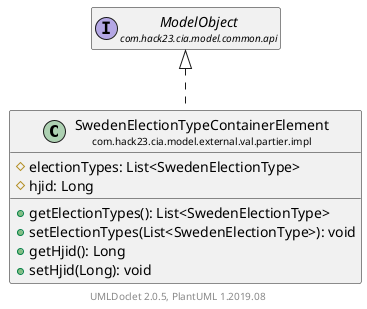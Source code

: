 @startuml
    set namespaceSeparator none
    hide empty fields
    hide empty methods

    class "<size:14>SwedenElectionTypeContainerElement\n<size:10>com.hack23.cia.model.external.val.partier.impl" as com.hack23.cia.model.external.val.partier.impl.SwedenElectionTypeContainerElement [[SwedenElectionTypeContainerElement.html]] {
        #electionTypes: List<SwedenElectionType>
        #hjid: Long
        +getElectionTypes(): List<SwedenElectionType>
        +setElectionTypes(List<SwedenElectionType>): void
        +getHjid(): Long
        +setHjid(Long): void
    }

    interface "<size:14>ModelObject\n<size:10>com.hack23.cia.model.common.api" as com.hack23.cia.model.common.api.ModelObject

    com.hack23.cia.model.common.api.ModelObject <|.. com.hack23.cia.model.external.val.partier.impl.SwedenElectionTypeContainerElement

    center footer UMLDoclet 2.0.5, PlantUML 1.2019.08
@enduml
